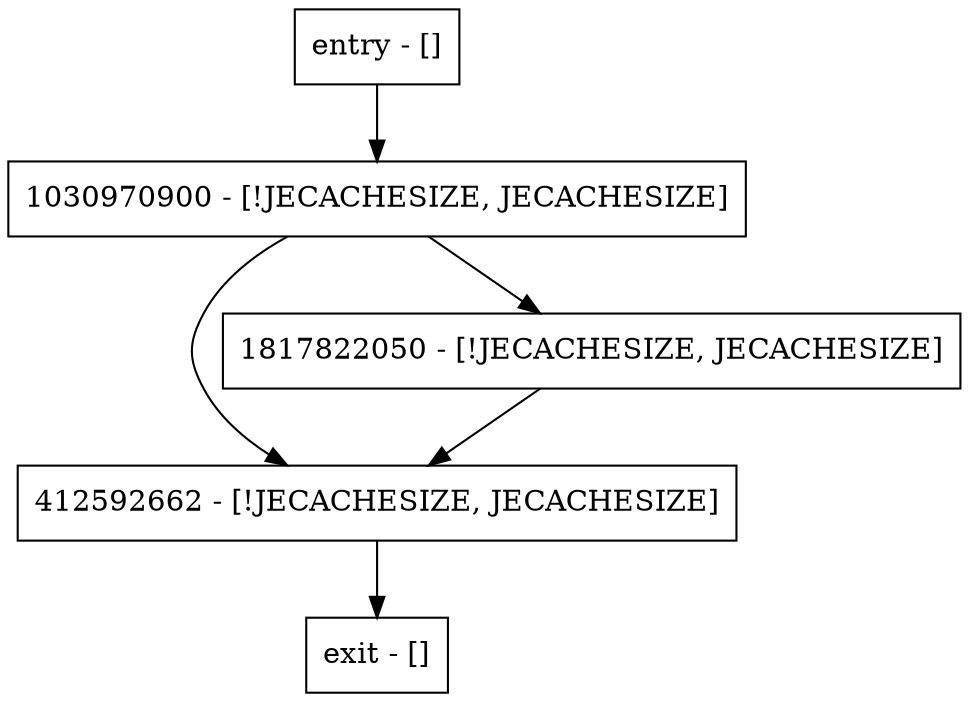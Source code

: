 digraph setSecondaryDbCorrupt {
node [shape=record];
entry [label="entry - []"];
exit [label="exit - []"];
412592662 [label="412592662 - [!JECACHESIZE, JECACHESIZE]"];
1817822050 [label="1817822050 - [!JECACHESIZE, JECACHESIZE]"];
1030970900 [label="1030970900 - [!JECACHESIZE, JECACHESIZE]"];
entry;
exit;
entry -> 1030970900;
412592662 -> exit;
1817822050 -> 412592662;
1030970900 -> 412592662;
1030970900 -> 1817822050;
}
